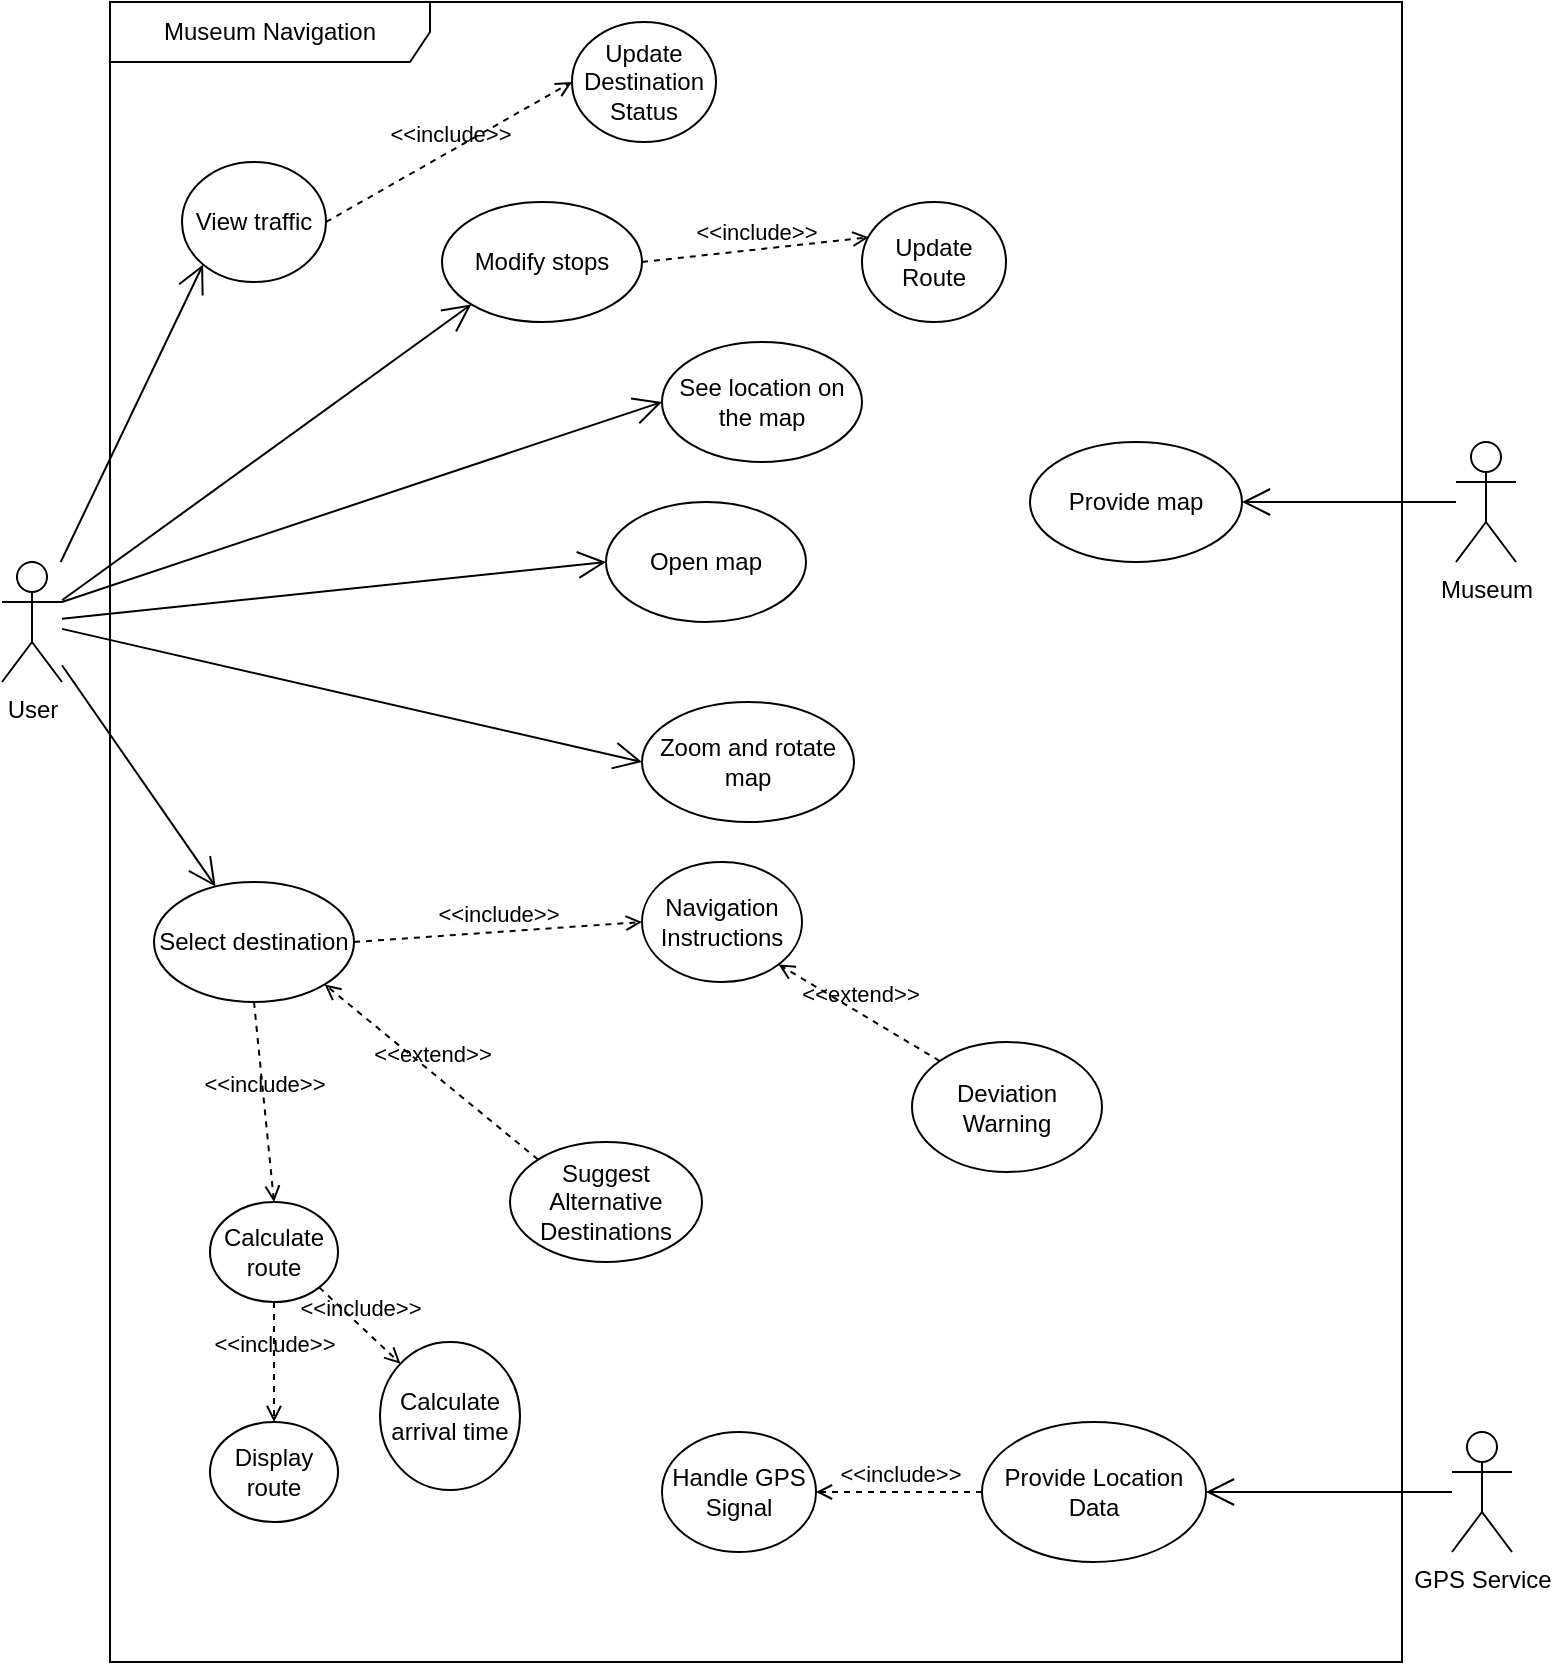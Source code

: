 <mxfile version="26.1.3">
  <diagram name="Page-1" id="qi3lIp9ydv2oDx0npDC7">
    <mxGraphModel dx="1050" dy="1726" grid="1" gridSize="10" guides="1" tooltips="1" connect="1" arrows="1" fold="1" page="1" pageScale="1" pageWidth="827" pageHeight="1169" math="0" shadow="0">
      <root>
        <mxCell id="0" />
        <mxCell id="1" parent="0" />
        <mxCell id="xxnfUtCZBif7c-njbAb_-1" value="&lt;div&gt;Museum Navigation&lt;/div&gt;" style="shape=umlFrame;whiteSpace=wrap;html=1;pointerEvents=0;recursiveResize=0;container=1;collapsible=0;width=160;" parent="1" vertex="1">
          <mxGeometry x="89" y="-450" width="646" height="830" as="geometry" />
        </mxCell>
        <mxCell id="xxnfUtCZBif7c-njbAb_-9" value="Open map" style="ellipse;whiteSpace=wrap;html=1;" parent="xxnfUtCZBif7c-njbAb_-1" vertex="1">
          <mxGeometry x="248" y="250" width="100" height="60" as="geometry" />
        </mxCell>
        <mxCell id="xxnfUtCZBif7c-njbAb_-10" value="See location on the map" style="ellipse;whiteSpace=wrap;html=1;" parent="xxnfUtCZBif7c-njbAb_-1" vertex="1">
          <mxGeometry x="276" y="170" width="100" height="60" as="geometry" />
        </mxCell>
        <mxCell id="xxnfUtCZBif7c-njbAb_-13" value="Select destination" style="ellipse;whiteSpace=wrap;html=1;" parent="xxnfUtCZBif7c-njbAb_-1" vertex="1">
          <mxGeometry x="22" y="440" width="100" height="60" as="geometry" />
        </mxCell>
        <mxCell id="xxnfUtCZBif7c-njbAb_-14" value="Modify stops" style="ellipse;whiteSpace=wrap;html=1;" parent="xxnfUtCZBif7c-njbAb_-1" vertex="1">
          <mxGeometry x="166" y="100" width="100" height="60" as="geometry" />
        </mxCell>
        <mxCell id="xxnfUtCZBif7c-njbAb_-17" value="Zoom and rotate map" style="ellipse;whiteSpace=wrap;html=1;" parent="xxnfUtCZBif7c-njbAb_-1" vertex="1">
          <mxGeometry x="266" y="350" width="106" height="60" as="geometry" />
        </mxCell>
        <mxCell id="xxnfUtCZBif7c-njbAb_-27" value="Calculate arrival time" style="ellipse;whiteSpace=wrap;html=1;direction=south;" parent="xxnfUtCZBif7c-njbAb_-1" vertex="1">
          <mxGeometry x="135" y="670" width="70" height="74" as="geometry" />
        </mxCell>
        <mxCell id="xxnfUtCZBif7c-njbAb_-28" value="Calculate route" style="ellipse;whiteSpace=wrap;html=1;" parent="xxnfUtCZBif7c-njbAb_-1" vertex="1">
          <mxGeometry x="50" y="600" width="64" height="50" as="geometry" />
        </mxCell>
        <mxCell id="xxnfUtCZBif7c-njbAb_-30" value="Navigation Instructions" style="ellipse;whiteSpace=wrap;html=1;" parent="xxnfUtCZBif7c-njbAb_-1" vertex="1">
          <mxGeometry x="266" y="430" width="80" height="60" as="geometry" />
        </mxCell>
        <mxCell id="xxnfUtCZBif7c-njbAb_-34" value="Update Route" style="ellipse;whiteSpace=wrap;html=1;" parent="xxnfUtCZBif7c-njbAb_-1" vertex="1">
          <mxGeometry x="376" y="100" width="72" height="60" as="geometry" />
        </mxCell>
        <mxCell id="xxnfUtCZBif7c-njbAb_-35" value="Update&lt;div&gt;Destination&lt;br&gt;&lt;div&gt;Status&lt;/div&gt;&lt;/div&gt;" style="ellipse;whiteSpace=wrap;html=1;" parent="xxnfUtCZBif7c-njbAb_-1" vertex="1">
          <mxGeometry x="231" y="10" width="72" height="60" as="geometry" />
        </mxCell>
        <mxCell id="xxnfUtCZBif7c-njbAb_-36" value="Suggest Alternative Destinations" style="ellipse;whiteSpace=wrap;html=1;" parent="xxnfUtCZBif7c-njbAb_-1" vertex="1">
          <mxGeometry x="200" y="570" width="96" height="60" as="geometry" />
        </mxCell>
        <mxCell id="xxnfUtCZBif7c-njbAb_-37" value="Deviation&lt;div&gt;Warning&lt;/div&gt;" style="ellipse;whiteSpace=wrap;html=1;" parent="xxnfUtCZBif7c-njbAb_-1" vertex="1">
          <mxGeometry x="401" y="520" width="95" height="65" as="geometry" />
        </mxCell>
        <mxCell id="xxnfUtCZBif7c-njbAb_-51" value="View traffic" style="ellipse;whiteSpace=wrap;html=1;" parent="xxnfUtCZBif7c-njbAb_-1" vertex="1">
          <mxGeometry x="36" y="80" width="72" height="60" as="geometry" />
        </mxCell>
        <mxCell id="cTKHeZEQc6TLYkNhQjcp-1" value="Display&lt;div&gt;route&lt;/div&gt;" style="ellipse;whiteSpace=wrap;html=1;" parent="xxnfUtCZBif7c-njbAb_-1" vertex="1">
          <mxGeometry x="50" y="710" width="64" height="50" as="geometry" />
        </mxCell>
        <mxCell id="4e0-sk53u4cvEUuogda4-1" value="&amp;lt;&amp;lt;include&amp;gt;&amp;gt;" style="html=1;verticalAlign=bottom;labelBackgroundColor=none;endArrow=open;endFill=0;dashed=1;rounded=0;entryX=0.047;entryY=0.294;entryDx=0;entryDy=0;entryPerimeter=0;exitX=1;exitY=0.5;exitDx=0;exitDy=0;" parent="xxnfUtCZBif7c-njbAb_-1" source="xxnfUtCZBif7c-njbAb_-14" target="xxnfUtCZBif7c-njbAb_-34" edge="1">
          <mxGeometry width="160" relative="1" as="geometry">
            <mxPoint x="58" y="390" as="sourcePoint" />
            <mxPoint x="218" y="390" as="targetPoint" />
          </mxGeometry>
        </mxCell>
        <mxCell id="4e0-sk53u4cvEUuogda4-20" value="&amp;lt;&amp;lt;include&amp;gt;&amp;gt;" style="html=1;verticalAlign=bottom;labelBackgroundColor=none;endArrow=open;endFill=0;dashed=1;rounded=0;entryX=0;entryY=1;entryDx=0;entryDy=0;exitX=1;exitY=1;exitDx=0;exitDy=0;" parent="xxnfUtCZBif7c-njbAb_-1" source="xxnfUtCZBif7c-njbAb_-28" target="xxnfUtCZBif7c-njbAb_-27" edge="1">
          <mxGeometry width="160" relative="1" as="geometry">
            <mxPoint x="46" y="470" as="sourcePoint" />
            <mxPoint x="145" y="523" as="targetPoint" />
          </mxGeometry>
        </mxCell>
        <mxCell id="4e0-sk53u4cvEUuogda4-21" value="&amp;lt;&amp;lt;include&amp;gt;&amp;gt;" style="html=1;verticalAlign=bottom;labelBackgroundColor=none;endArrow=open;endFill=0;dashed=1;rounded=0;entryX=0.5;entryY=0;entryDx=0;entryDy=0;exitX=0.5;exitY=1;exitDx=0;exitDy=0;" parent="xxnfUtCZBif7c-njbAb_-1" source="xxnfUtCZBif7c-njbAb_-28" target="cTKHeZEQc6TLYkNhQjcp-1" edge="1">
          <mxGeometry width="160" relative="1" as="geometry">
            <mxPoint x="112" y="475" as="sourcePoint" />
            <mxPoint x="211" y="528" as="targetPoint" />
          </mxGeometry>
        </mxCell>
        <mxCell id="4e0-sk53u4cvEUuogda4-22" value="&amp;lt;&amp;lt;extend&amp;gt;&amp;gt;" style="html=1;verticalAlign=bottom;labelBackgroundColor=none;endArrow=open;endFill=0;dashed=1;rounded=0;entryX=1;entryY=1;entryDx=0;entryDy=0;exitX=0;exitY=0;exitDx=0;exitDy=0;" parent="xxnfUtCZBif7c-njbAb_-1" source="xxnfUtCZBif7c-njbAb_-37" target="xxnfUtCZBif7c-njbAb_-30" edge="1">
          <mxGeometry width="160" relative="1" as="geometry">
            <mxPoint x="96" y="560" as="sourcePoint" />
            <mxPoint x="256" y="560" as="targetPoint" />
          </mxGeometry>
        </mxCell>
        <mxCell id="m_eC-Jq7Mb4rGVVXy1KV-3" value="Provide map" style="ellipse;whiteSpace=wrap;html=1;" parent="xxnfUtCZBif7c-njbAb_-1" vertex="1">
          <mxGeometry x="460" y="220" width="106" height="60" as="geometry" />
        </mxCell>
        <mxCell id="vUrrwfA5IS51OjPcq2oG-2" value="&amp;lt;&amp;lt;include&amp;gt;&amp;gt;" style="html=1;verticalAlign=bottom;labelBackgroundColor=none;endArrow=open;endFill=0;dashed=1;rounded=0;entryX=0;entryY=0.5;entryDx=0;entryDy=0;exitX=1;exitY=0.5;exitDx=0;exitDy=0;" parent="xxnfUtCZBif7c-njbAb_-1" source="xxnfUtCZBif7c-njbAb_-51" target="xxnfUtCZBif7c-njbAb_-35" edge="1">
          <mxGeometry width="160" relative="1" as="geometry">
            <mxPoint x="118" y="62" as="sourcePoint" />
            <mxPoint x="231" y="50" as="targetPoint" />
          </mxGeometry>
        </mxCell>
        <mxCell id="vUrrwfA5IS51OjPcq2oG-4" value="&amp;lt;&amp;lt;extend&amp;gt;&amp;gt;" style="html=1;verticalAlign=bottom;labelBackgroundColor=none;endArrow=open;endFill=0;dashed=1;rounded=0;entryX=1;entryY=1;entryDx=0;entryDy=0;exitX=0;exitY=0;exitDx=0;exitDy=0;" parent="xxnfUtCZBif7c-njbAb_-1" source="xxnfUtCZBif7c-njbAb_-36" target="xxnfUtCZBif7c-njbAb_-13" edge="1">
          <mxGeometry width="160" relative="1" as="geometry">
            <mxPoint x="106" y="510" as="sourcePoint" />
            <mxPoint x="266" y="510" as="targetPoint" />
          </mxGeometry>
        </mxCell>
        <mxCell id="vUrrwfA5IS51OjPcq2oG-5" value="&amp;lt;&amp;lt;include&amp;gt;&amp;gt;" style="html=1;verticalAlign=bottom;labelBackgroundColor=none;endArrow=open;endFill=0;dashed=1;rounded=0;exitX=0.5;exitY=1;exitDx=0;exitDy=0;entryX=0.5;entryY=0;entryDx=0;entryDy=0;" parent="xxnfUtCZBif7c-njbAb_-1" source="xxnfUtCZBif7c-njbAb_-13" target="xxnfUtCZBif7c-njbAb_-28" edge="1">
          <mxGeometry width="160" relative="1" as="geometry">
            <mxPoint x="106" y="510" as="sourcePoint" />
            <mxPoint x="266" y="510" as="targetPoint" />
          </mxGeometry>
        </mxCell>
        <mxCell id="vUrrwfA5IS51OjPcq2oG-6" value="&amp;lt;&amp;lt;include&amp;gt;&amp;gt;" style="html=1;verticalAlign=bottom;labelBackgroundColor=none;endArrow=open;endFill=0;dashed=1;rounded=0;entryX=0;entryY=0.5;entryDx=0;entryDy=0;exitX=1;exitY=0.5;exitDx=0;exitDy=0;" parent="xxnfUtCZBif7c-njbAb_-1" source="xxnfUtCZBif7c-njbAb_-13" target="xxnfUtCZBif7c-njbAb_-30" edge="1">
          <mxGeometry width="160" relative="1" as="geometry">
            <mxPoint x="106" y="510" as="sourcePoint" />
            <mxPoint x="266" y="510" as="targetPoint" />
          </mxGeometry>
        </mxCell>
        <mxCell id="xxnfUtCZBif7c-njbAb_-29" value="Handle GPS Signal" style="ellipse;whiteSpace=wrap;html=1;" parent="xxnfUtCZBif7c-njbAb_-1" vertex="1">
          <mxGeometry x="276" y="715" width="77" height="60" as="geometry" />
        </mxCell>
        <mxCell id="xxnfUtCZBif7c-njbAb_-22" value="Provide Location Data" style="ellipse;whiteSpace=wrap;html=1;" parent="xxnfUtCZBif7c-njbAb_-1" vertex="1">
          <mxGeometry x="436" y="710" width="112" height="70" as="geometry" />
        </mxCell>
        <mxCell id="vUrrwfA5IS51OjPcq2oG-1" value="&amp;lt;&amp;lt;include&amp;gt;&amp;gt;" style="html=1;verticalAlign=bottom;labelBackgroundColor=none;endArrow=open;endFill=0;dashed=1;rounded=0;exitX=0;exitY=0.5;exitDx=0;exitDy=0;entryX=1;entryY=0.5;entryDx=0;entryDy=0;" parent="xxnfUtCZBif7c-njbAb_-1" source="xxnfUtCZBif7c-njbAb_-22" target="xxnfUtCZBif7c-njbAb_-29" edge="1">
          <mxGeometry width="160" relative="1" as="geometry">
            <mxPoint x="176" y="630" as="sourcePoint" />
            <mxPoint x="336" y="630" as="targetPoint" />
          </mxGeometry>
        </mxCell>
        <mxCell id="xxnfUtCZBif7c-njbAb_-2" value="User" style="shape=umlActor;verticalLabelPosition=bottom;verticalAlign=top;html=1;" parent="1" vertex="1">
          <mxGeometry x="35" y="-170" width="30" height="60" as="geometry" />
        </mxCell>
        <mxCell id="Hbn11iiGn2dGavcuRzI4-10" value="" style="endArrow=open;endFill=1;endSize=12;html=1;rounded=0;" parent="1" source="xxnfUtCZBif7c-njbAb_-2" target="xxnfUtCZBif7c-njbAb_-13" edge="1">
          <mxGeometry width="160" relative="1" as="geometry">
            <mxPoint x="57" y="-290.5" as="sourcePoint" />
            <mxPoint x="217" y="-290.5" as="targetPoint" />
          </mxGeometry>
        </mxCell>
        <mxCell id="Hbn11iiGn2dGavcuRzI4-11" value="" style="endArrow=open;endFill=1;endSize=12;html=1;rounded=0;entryX=0;entryY=1;entryDx=0;entryDy=0;" parent="1" source="xxnfUtCZBif7c-njbAb_-2" target="xxnfUtCZBif7c-njbAb_-14" edge="1">
          <mxGeometry width="160" relative="1" as="geometry">
            <mxPoint x="75" y="-283" as="sourcePoint" />
            <mxPoint x="152" y="-349" as="targetPoint" />
          </mxGeometry>
        </mxCell>
        <mxCell id="Hbn11iiGn2dGavcuRzI4-12" value="" style="endArrow=open;endFill=1;endSize=12;html=1;rounded=0;entryX=0;entryY=0.5;entryDx=0;entryDy=0;" parent="1" source="xxnfUtCZBif7c-njbAb_-2" target="xxnfUtCZBif7c-njbAb_-9" edge="1">
          <mxGeometry width="160" relative="1" as="geometry">
            <mxPoint x="85" y="-273" as="sourcePoint" />
            <mxPoint x="162" y="-339" as="targetPoint" />
          </mxGeometry>
        </mxCell>
        <mxCell id="Hbn11iiGn2dGavcuRzI4-13" value="" style="endArrow=open;endFill=1;endSize=12;html=1;rounded=0;entryX=0;entryY=1;entryDx=0;entryDy=0;" parent="1" source="xxnfUtCZBif7c-njbAb_-2" target="xxnfUtCZBif7c-njbAb_-51" edge="1">
          <mxGeometry width="160" relative="1" as="geometry">
            <mxPoint x="95" y="-263" as="sourcePoint" />
            <mxPoint x="145" y="-352" as="targetPoint" />
          </mxGeometry>
        </mxCell>
        <mxCell id="Hbn11iiGn2dGavcuRzI4-14" value="" style="endArrow=open;endFill=1;endSize=12;html=1;rounded=0;entryX=0;entryY=0.5;entryDx=0;entryDy=0;" parent="1" source="xxnfUtCZBif7c-njbAb_-2" target="xxnfUtCZBif7c-njbAb_-17" edge="1">
          <mxGeometry width="160" relative="1" as="geometry">
            <mxPoint x="105" y="-253" as="sourcePoint" />
            <mxPoint x="182" y="-319" as="targetPoint" />
          </mxGeometry>
        </mxCell>
        <mxCell id="Hbn11iiGn2dGavcuRzI4-20" value="" style="endArrow=open;endFill=1;endSize=12;html=1;rounded=0;entryX=0;entryY=0.5;entryDx=0;entryDy=0;exitX=1;exitY=0.333;exitDx=0;exitDy=0;exitPerimeter=0;" parent="1" source="xxnfUtCZBif7c-njbAb_-2" target="xxnfUtCZBif7c-njbAb_-10" edge="1">
          <mxGeometry width="160" relative="1" as="geometry">
            <mxPoint x="65" y="-280" as="sourcePoint" />
            <mxPoint x="242" y="-259" as="targetPoint" />
          </mxGeometry>
        </mxCell>
        <mxCell id="m_eC-Jq7Mb4rGVVXy1KV-1" value="Museum" style="shape=umlActor;verticalLabelPosition=bottom;verticalAlign=top;html=1;outlineConnect=0;" parent="1" vertex="1">
          <mxGeometry x="762" y="-230" width="30" height="60" as="geometry" />
        </mxCell>
        <mxCell id="m_eC-Jq7Mb4rGVVXy1KV-4" value="" style="endArrow=open;endFill=1;endSize=12;html=1;rounded=0;entryX=1;entryY=0.5;entryDx=0;entryDy=0;" parent="1" source="m_eC-Jq7Mb4rGVVXy1KV-1" target="m_eC-Jq7Mb4rGVVXy1KV-3" edge="1">
          <mxGeometry width="160" relative="1" as="geometry">
            <mxPoint x="623" y="-150" as="sourcePoint" />
            <mxPoint x="555" y="-150" as="targetPoint" />
          </mxGeometry>
        </mxCell>
        <mxCell id="xxnfUtCZBif7c-njbAb_-21" value="GPS Service" style="shape=umlActor;verticalLabelPosition=bottom;verticalAlign=top;html=1;" parent="1" vertex="1">
          <mxGeometry x="760" y="265" width="30" height="60" as="geometry" />
        </mxCell>
        <mxCell id="xxnfUtCZBif7c-njbAb_-26" value="" style="endArrow=open;endFill=1;endSize=12;html=1;rounded=0;entryX=1;entryY=0.5;entryDx=0;entryDy=0;" parent="1" source="xxnfUtCZBif7c-njbAb_-21" target="xxnfUtCZBif7c-njbAb_-22" edge="1">
          <mxGeometry width="160" relative="1" as="geometry">
            <mxPoint x="355" y="325" as="sourcePoint" />
            <mxPoint x="515" y="325" as="targetPoint" />
          </mxGeometry>
        </mxCell>
      </root>
    </mxGraphModel>
  </diagram>
</mxfile>
